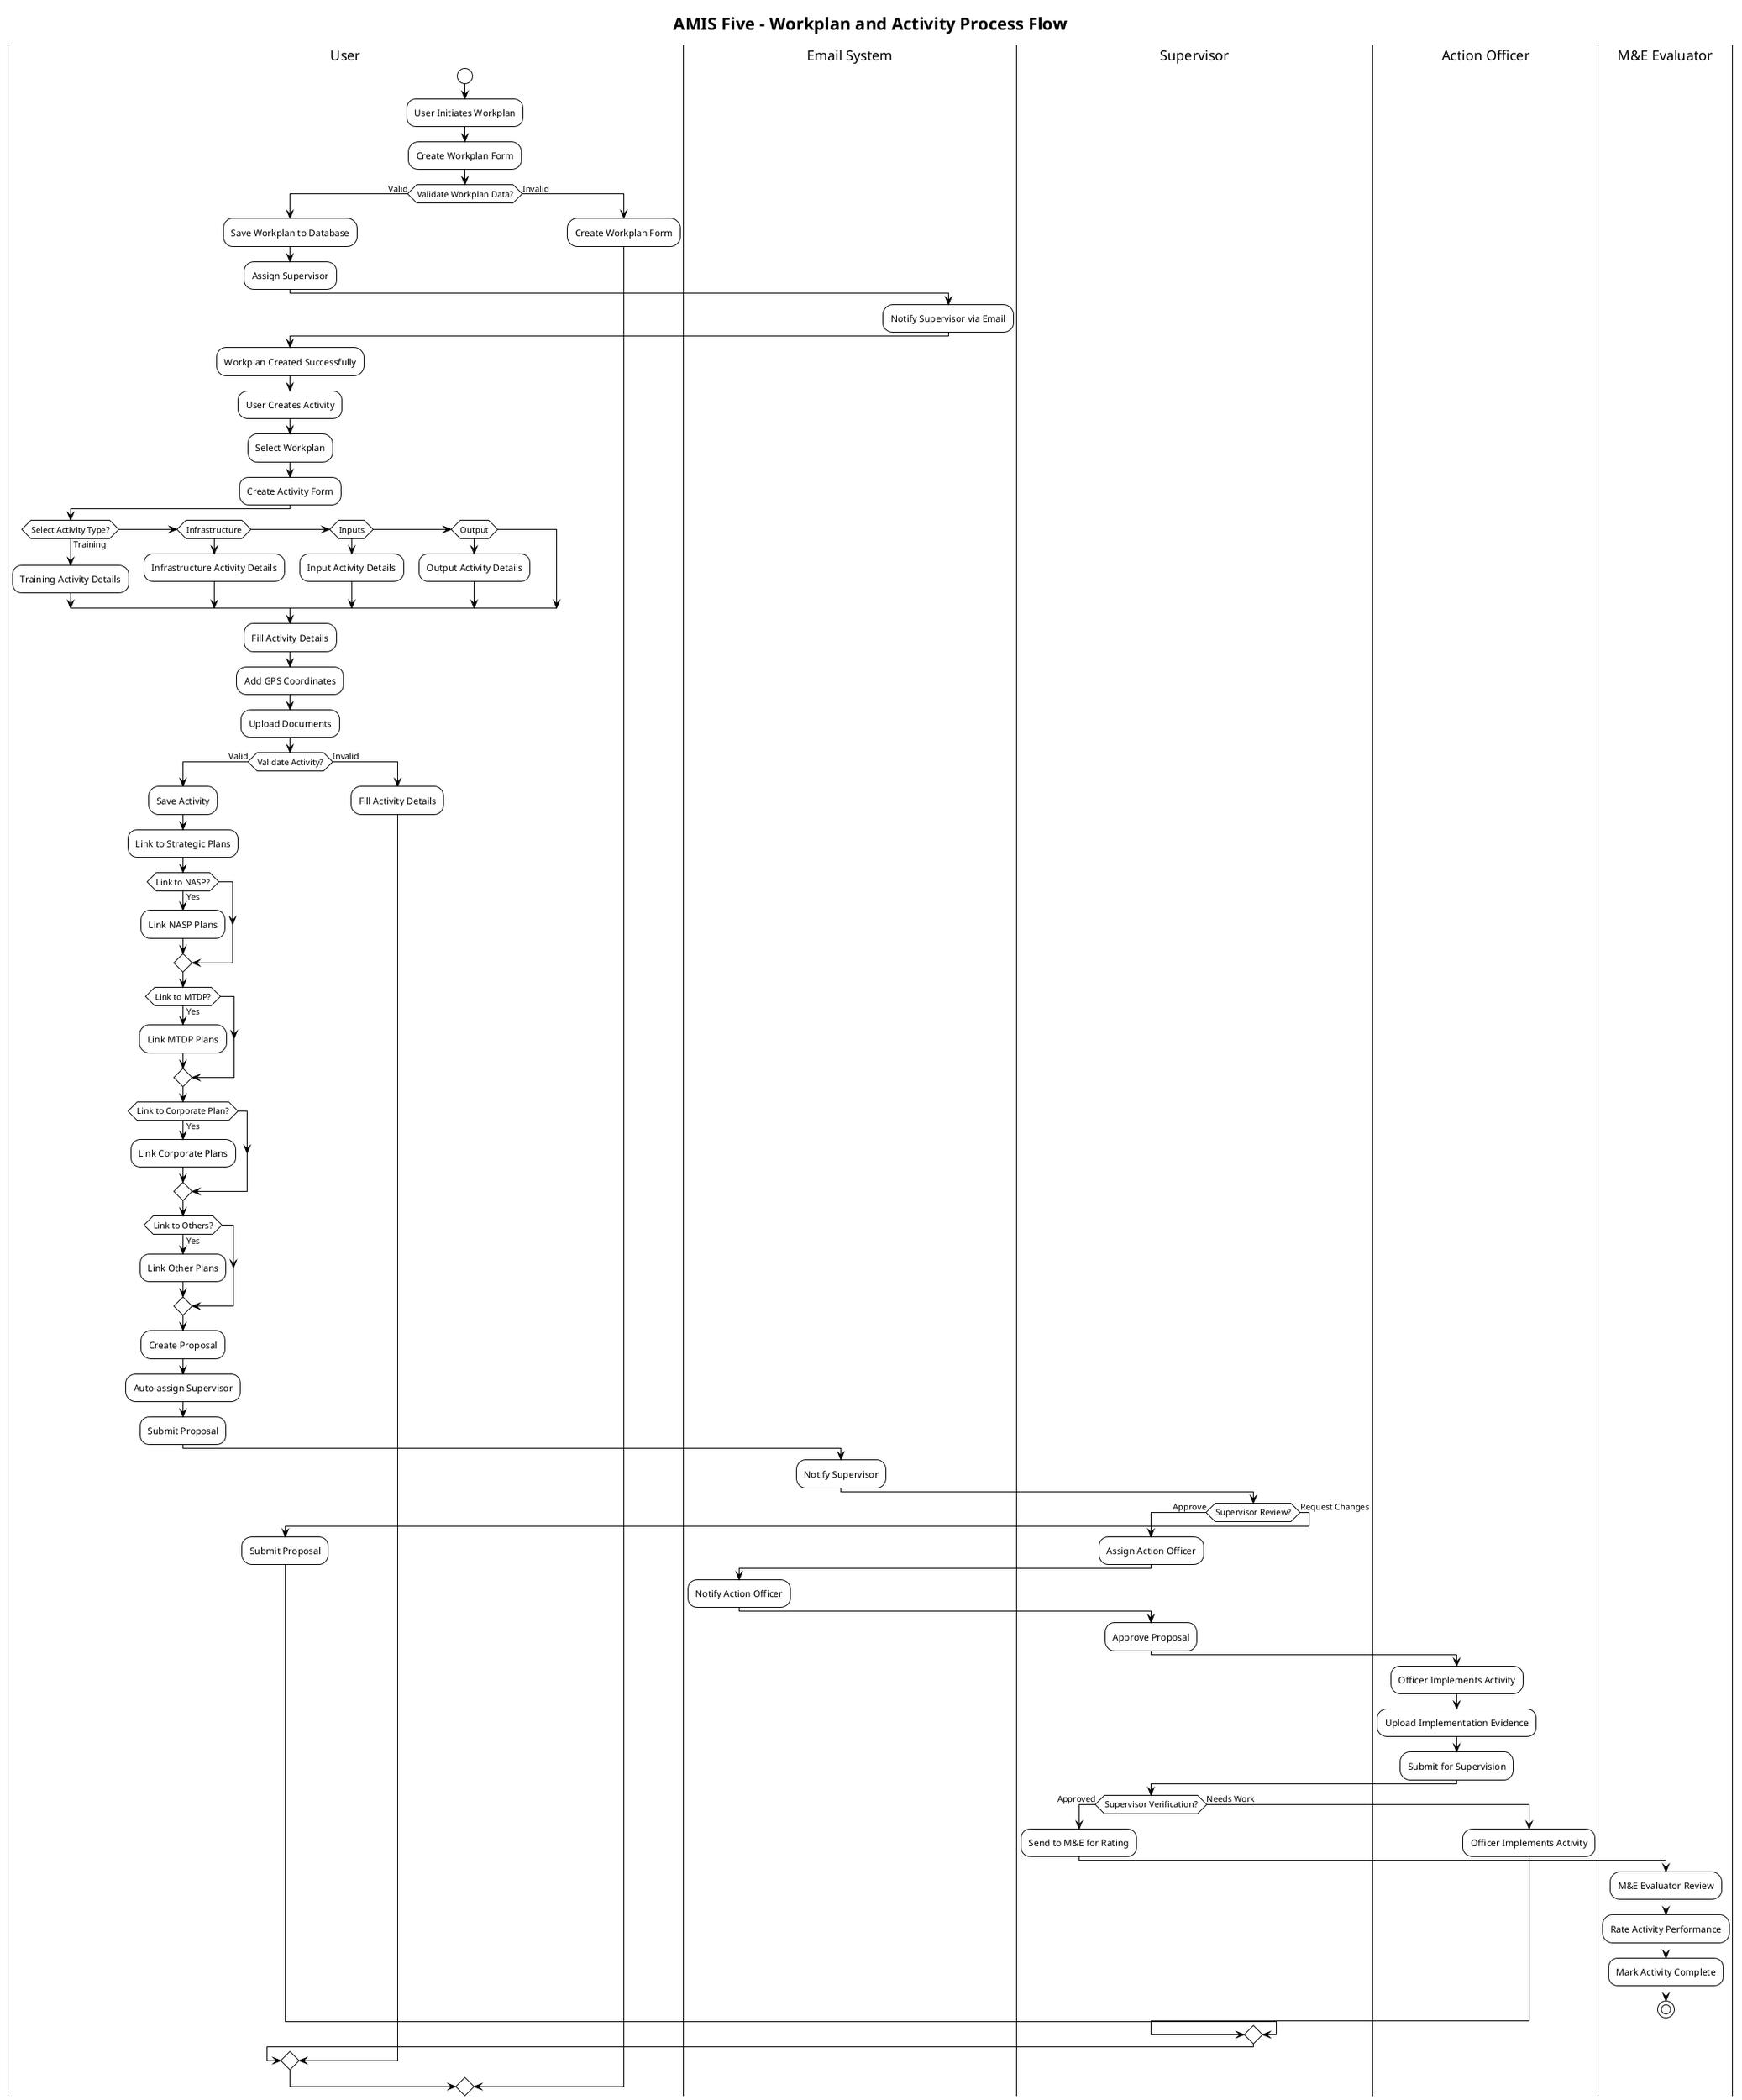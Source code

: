 @startuml AMIS_Workplan_Process
!theme plain
title AMIS Five - Workplan and Activity Process Flow

|User|
start
:User Initiates Workplan;
:Create Workplan Form;

if (Validate Workplan Data?) then (Valid)
    :Save Workplan to Database;
    :Assign Supervisor;
    
    |Email System|
    :Notify Supervisor via Email;
    
    |User|
    :Workplan Created Successfully;
    
    :User Creates Activity;
    :Select Workplan;
    :Create Activity Form;
    
    if (Select Activity Type?) then (Training)
        :Training Activity Details;
    elseif (Infrastructure) then
        :Infrastructure Activity Details;
    elseif (Inputs) then
        :Input Activity Details;
    elseif (Output) then
        :Output Activity Details;
    endif
    
    :Fill Activity Details;
    :Add GPS Coordinates;
    :Upload Documents;
    
    if (Validate Activity?) then (Valid)
        :Save Activity;
        
        :Link to Strategic Plans;
        
        if (Link to NASP?) then (Yes)
            :Link NASP Plans;
        endif
        
        if (Link to MTDP?) then (Yes)
            :Link MTDP Plans;
        endif
        
        if (Link to Corporate Plan?) then (Yes)
            :Link Corporate Plans;
        endif
        
        if (Link to Others?) then (Yes)
            :Link Other Plans;
        endif
        
        :Create Proposal;
        :Auto-assign Supervisor;
        :Submit Proposal;
        
        |Email System|
        :Notify Supervisor;
        
        |Supervisor|
        if (Supervisor Review?) then (Approve)
            :Assign Action Officer;
            
            |Email System|
            :Notify Action Officer;
            
            |Supervisor|
            :Approve Proposal;
            
            |Action Officer|
            :Officer Implements Activity;
            :Upload Implementation Evidence;
            :Submit for Supervision;
            
            |Supervisor|
            if (Supervisor Verification?) then (Approved)
                :Send to M&E for Rating;
                
                |M&E Evaluator|
                :M&E Evaluator Review;
                :Rate Activity Performance;
                :Mark Activity Complete;
                
                stop
                
            else (Needs Work)
                |Action Officer|
                :Officer Implements Activity;
            endif
            
        else (Request Changes)
            |User|
            :Submit Proposal;
        endif
        
    else (Invalid)
        :Fill Activity Details;
    endif
    
else (Invalid)
    :Create Workplan Form;
endif

@enduml
